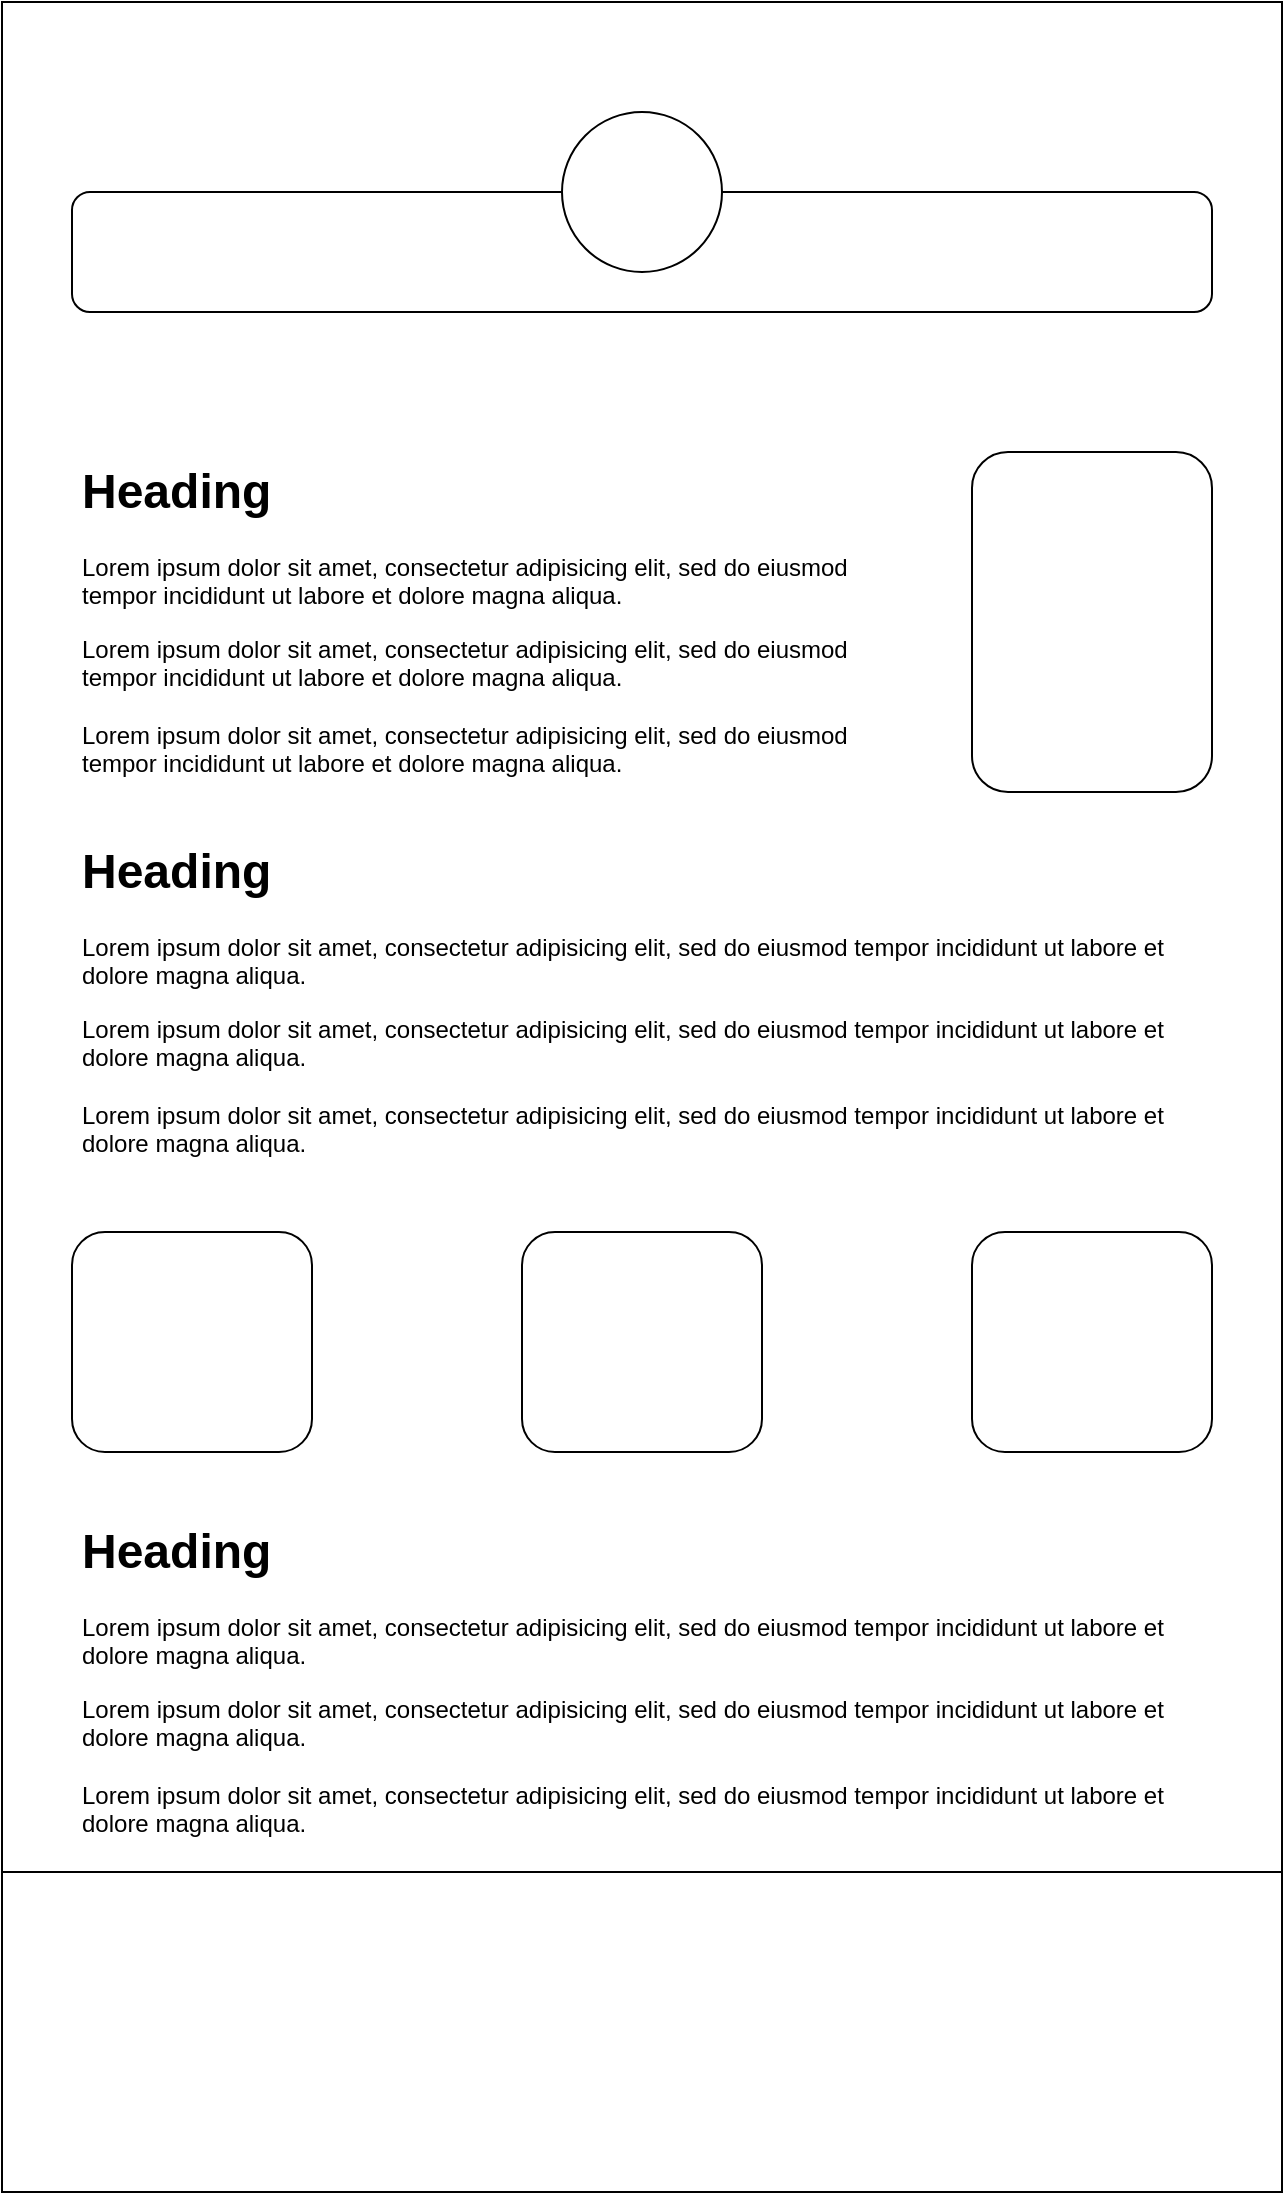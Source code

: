 <mxfile version="13.9.9" type="device"><diagram id="x_rLTCMks2IEUAyAoeJv" name="Page-1"><mxGraphModel dx="946" dy="625" grid="1" gridSize="10" guides="1" tooltips="1" connect="1" arrows="1" fold="1" page="1" pageScale="1" pageWidth="850" pageHeight="1100" math="0" shadow="0"><root><mxCell id="0"/><mxCell id="1" parent="0"/><mxCell id="nyDQgAkchm7T5cvqs0_E-4" value="" style="rounded=0;whiteSpace=wrap;html=1;" parent="1" vertex="1"><mxGeometry x="105" y="185" width="640" height="1095" as="geometry"/></mxCell><mxCell id="nyDQgAkchm7T5cvqs0_E-6" value="" style="rounded=1;whiteSpace=wrap;html=1;" parent="1" vertex="1"><mxGeometry x="140" y="280" width="570" height="60" as="geometry"/></mxCell><mxCell id="nyDQgAkchm7T5cvqs0_E-7" value="" style="rounded=1;whiteSpace=wrap;html=1;" parent="1" vertex="1"><mxGeometry x="590" y="410" width="120" height="170" as="geometry"/></mxCell><mxCell id="nyDQgAkchm7T5cvqs0_E-8" value="&lt;h1&gt;Heading&lt;/h1&gt;&lt;p&gt;Lorem ipsum dolor sit amet, consectetur adipisicing elit, sed do eiusmod tempor incididunt ut labore et dolore magna aliqua.&lt;/p&gt;Lorem ipsum dolor sit amet, consectetur adipisicing elit, sed do eiusmod tempor incididunt ut labore et dolore magna aliqua.&lt;br&gt;&lt;br&gt;Lorem ipsum dolor sit amet, consectetur adipisicing elit, sed do eiusmod tempor incididunt ut labore et dolore magna aliqua." style="text;html=1;strokeColor=none;fillColor=none;spacing=5;spacingTop=-20;whiteSpace=wrap;overflow=hidden;rounded=0;" parent="1" vertex="1"><mxGeometry x="140" y="410" width="410" height="170" as="geometry"/></mxCell><mxCell id="nyDQgAkchm7T5cvqs0_E-5" value="" style="ellipse;whiteSpace=wrap;html=1;aspect=fixed;" parent="1" vertex="1"><mxGeometry x="385" y="240" width="80" height="80" as="geometry"/></mxCell><mxCell id="nyDQgAkchm7T5cvqs0_E-18" value="" style="rounded=0;whiteSpace=wrap;html=1;" parent="1" vertex="1"><mxGeometry x="105" y="1120" width="640" height="160" as="geometry"/></mxCell><mxCell id="nyDQgAkchm7T5cvqs0_E-20" value="" style="rounded=1;whiteSpace=wrap;html=1;" parent="1" vertex="1"><mxGeometry x="140" y="800" width="120" height="110" as="geometry"/></mxCell><mxCell id="nyDQgAkchm7T5cvqs0_E-21" value="&lt;h1&gt;Heading&lt;/h1&gt;&lt;p&gt;Lorem ipsum dolor sit amet, consectetur adipisicing elit, sed do eiusmod tempor incididunt ut labore et dolore magna aliqua.&lt;/p&gt;Lorem ipsum dolor sit amet, consectetur adipisicing elit, sed do eiusmod tempor incididunt ut labore et dolore magna aliqua.&lt;br&gt;&lt;br&gt;Lorem ipsum dolor sit amet, consectetur adipisicing elit, sed do eiusmod tempor incididunt ut labore et dolore magna aliqua." style="text;html=1;strokeColor=none;fillColor=none;spacing=5;spacingTop=-20;whiteSpace=wrap;overflow=hidden;rounded=0;" parent="1" vertex="1"><mxGeometry x="140" y="600" width="570" height="170" as="geometry"/></mxCell><mxCell id="nyDQgAkchm7T5cvqs0_E-22" value="&lt;h1&gt;Heading&lt;/h1&gt;&lt;p&gt;Lorem ipsum dolor sit amet, consectetur adipisicing elit, sed do eiusmod tempor incididunt ut labore et dolore magna aliqua.&lt;/p&gt;Lorem ipsum dolor sit amet, consectetur adipisicing elit, sed do eiusmod tempor incididunt ut labore et dolore magna aliqua.&lt;br&gt;&lt;br&gt;Lorem ipsum dolor sit amet, consectetur adipisicing elit, sed do eiusmod tempor incididunt ut labore et dolore magna aliqua." style="text;html=1;strokeColor=none;fillColor=none;spacing=5;spacingTop=-20;whiteSpace=wrap;overflow=hidden;rounded=0;" parent="1" vertex="1"><mxGeometry x="140" y="940" width="570" height="170" as="geometry"/></mxCell><mxCell id="iCgxXOFhxkDPmGGsv3wW-1" value="" style="rounded=1;whiteSpace=wrap;html=1;" vertex="1" parent="1"><mxGeometry x="365" y="800" width="120" height="110" as="geometry"/></mxCell><mxCell id="iCgxXOFhxkDPmGGsv3wW-2" value="" style="rounded=1;whiteSpace=wrap;html=1;" vertex="1" parent="1"><mxGeometry x="590" y="800" width="120" height="110" as="geometry"/></mxCell></root></mxGraphModel></diagram></mxfile>